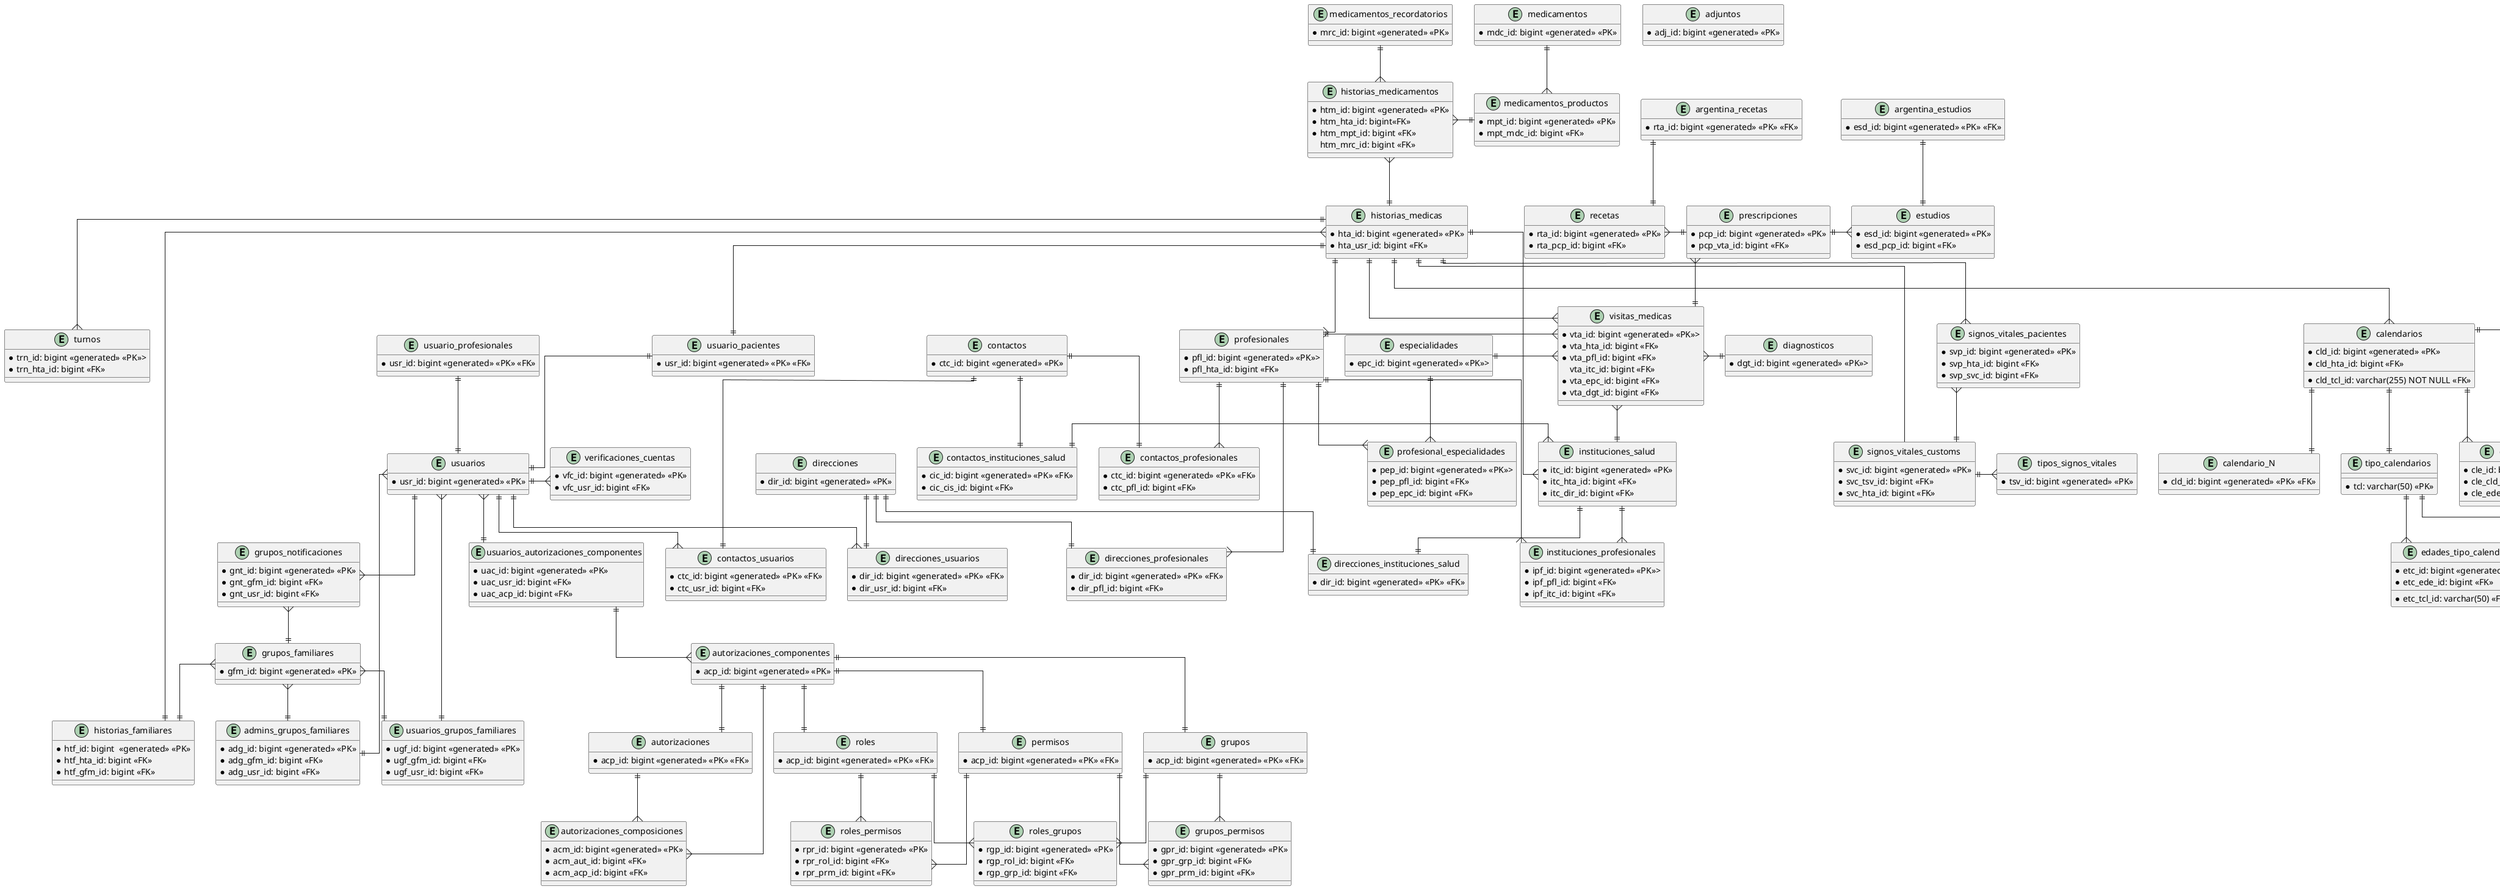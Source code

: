 @startuml

skinparam linetype ortho

entity "autorizaciones_componentes" as acp {
    *acp_id: bigint <<generated>> <<PK>>
}

entity "grupos" as grp {
    *acp_id: bigint <<generated>> <<PK>> <<FK>>
}

entity "permisos" as prm {
    *acp_id: bigint <<generated>> <<PK>> <<FK>>
}

entity "roles" as rol {
    *acp_id: bigint <<generated>> <<PK>> <<FK>>
}

entity "grupos_permisos" as gpr{
    *gpr_id: bigint <<generated>> <<PK>>
    *gpr_grp_id: bigint <<FK>>
    *gpr_prm_id: bigint <<FK>>
}

entity "roles_grupos" as rgp{
    *rgp_id: bigint <<generated>> <<PK>>
    *rgp_rol_id: bigint <<FK>>
    *rgp_grp_id: bigint <<FK>>
}

entity "roles_permisos" as rpr{
    *rpr_id: bigint <<generated>> <<PK>>
    *rpr_rol_id: bigint <<FK>>
    *rpr_prm_id: bigint <<FK>>
}

entity "autorizaciones" as aut {
    *acp_id: bigint <<generated>> <<PK>> <<FK>>
}

entity "autorizaciones_composiciones" as acm{
    *acm_id: bigint <<generated>> <<PK>>
    *acm_aut_id: bigint <<FK>>
    *acm_acp_id: bigint <<FK>>
}

entity "usuarios" as usr{
    *usr_id: bigint <<generated>> <<PK>>
}

entity "usuario_pacientes" as usr_pte {
    *usr_id: bigint <<generated>> <<PK>> <<FK>>
}

entity "usuario_profesionales" as usr_pfl {
    *usr_id: bigint <<generated>> <<PK>> <<FK>>
}

entity "usuarios_autorizaciones_componentes" as uac{
    *uac_id: bigint <<generated>> <<PK>>
    *uac_usr_id: bigint <<FK>>
    *uac_acp_id: bigint <<FK>>
}

entity "verificaciones_cuentas" as vfc{
    *vfc_id: bigint <<generated>> <<PK>>
    *vfc_usr_id: bigint <<FK>>
}

entity "grupos_familiares" as gfm{
    *gfm_id: bigint <<generated>> <<PK>>
}

entity "historias_medicas" as hta{
    *hta_id: bigint <<generated>> <<PK>>
    *hta_usr_id: bigint <<FK>>
}

entity "historias_familiares" as htf{
    *htf_id: bigint  <<generated>> <<PK>>
    *htf_hta_id: bigint <<FK>>
    *htf_gfm_id: bigint <<FK>>
}

entity "admins_grupos_familiares" as adg{
    *adg_id: bigint <<generated>> <<PK>>
    *adg_gfm_id: bigint <<FK>>
    *adg_usr_id: bigint <<FK>>
}

entity "usuarios_grupos_familiares" as ugf{
    *ugf_id: bigint <<generated>> <<PK>>
    *ugf_gfm_id: bigint <<FK>>
    *ugf_usr_id: bigint <<FK>>
}

entity "grupos_notificaciones" as gnt{
    *gnt_id: bigint <<generated>> <<PK>>
    *gnt_gfm_id: bigint <<FK>>
    *gnt_usr_id: bigint <<FK>>
}

entity "direcciones" as dir{
    *dir_id: bigint <<generated>> <<PK>>
}

entity "direcciones_instituciones_salud" as dit{
    *dir_id: bigint <<generated>> <<PK>> <<FK>>
}

entity "instituciones_salud" as itc{
    *itc_id: bigint <<generated>> <<PK>>
    *itc_hta_id: bigint <<FK>>
    *itc_dir_id: bigint <<FK>>
}

entity "profesionales" as pfl{
    *pfl_id: bigint <<generated>> <<PK>>>
    *pfl_hta_id: bigint <<FK>>
}

entity "especialidades" as epc{
    *epc_id: bigint <<generated>> <<PK>>>
}

entity "profesional_especialidades" as pep{
    *pep_id: bigint <<generated>> <<PK>>>
    *pep_pfl_id: bigint <<FK>>
    *pep_epc_id: bigint <<FK>>
}

entity "instituciones_profesionales" as ipf{
    *ipf_id: bigint <<generated>> <<PK>>>
    *ipf_pfl_id: bigint <<FK>>
    *ipf_itc_id: bigint <<FK>>
}

entity "direcciones_usuarios" as dus{
    *dir_id: bigint <<generated>> <<PK>> <<FK>>
    *dir_usr_id: bigint <<FK>>
}

entity "direcciones_profesionales" as dpr{
    *dir_id: bigint <<generated>> <<PK>> <<FK>>
    *dir_pfl_id: bigint <<FK>>
}

entity "diagnosticos" as dgt{
    *dgt_id: bigint <<generated>> <<PK>>>
}

entity "turnos" as trn{
    *trn_id: bigint <<generated>> <<PK>>>
    *trn_hta_id: bigint <<FK>>
}

entity "visitas_medicas" as vta{
    *vta_id: bigint <<generated>> <<PK>>>
    *vta_hta_id: bigint <<FK>>
    *vta_pfl_id: bigint <<FK>>
    vta_itc_id: bigint <<FK>>
    *vta_epc_id: bigint <<FK>>
    *vta_dgt_id: bigint <<FK>>
}

entity "prescripciones" as pcp{
    *pcp_id: bigint <<generated>> <<PK>>
    *pcp_vta_id: bigint <<FK>>
}

entity "recetas" as rta{
    *rta_id: bigint <<generated>> <<PK>>
    *rta_pcp_id: bigint <<FK>>
}

entity "estudios" as esd{
    *esd_id: bigint <<generated>> <<PK>>
    *esd_pcp_id: bigint <<FK>>
} 

entity "argentina_recetas" as arg_rta{
    *rta_id: bigint <<generated>> <<PK>> <<FK>>
}

entity "argentina_estudios" as arg_esd{
    *esd_id: bigint <<generated>> <<PK>> <<FK>>
}

entity "adjuntos" as adj{
    *adj_id: bigint <<generated>> <<PK>>
}

entity "contactos" as ctc{
    *ctc_id: bigint <<generated>> <<PK>>
}

entity "contactos_usuarios" as cus{
    *ctc_id: bigint <<generated>> <<PK>> <<FK>>
    *ctc_usr_id: bigint <<FK>>
}

entity "contactos_profesionales" as cpr{
    *ctc_id: bigint <<generated>> <<PK>> <<FK>>
    *ctc_pfl_id: bigint <<FK>>
}

entity "contactos_instituciones_salud" as cic{
    *cic_id: bigint <<generated>> <<PK>> <<FK>>
    *cic_cis_id: bigint <<FK>>
}

entity "tipo_calendarios" as tcl{
    *tcl: varchar(50) <<PK>>
}

entity "calendarios" as cld{
    *cld_id: bigint <<generated>> <<PK>>
    *cld_tcl_id: varchar(255) NOT NULL <<FK>>
    *cld_hta_id: bigint <<FK>>
}

entity "calendario_N" as cln{
    *cld_id: bigint <<generated>> <<PK>> <<FK>>
}

entity "vacunas" as vcn{
    *vcn_id: bigint <<generated>> <<PK>>
}

entity "vacunas_aplicadas" as vcp{
    *vcp_id: bigint <<generated>> <<PK>>
    *vcp_vcn_id: bigint <<FK>>
}

entity "vacunas_tipo_calendarios" as vtc{
    *vtc_id: bigint <<generated>> <<PK>>
    *vtc_tcl_id: bigint <<FK>>
    *vtc_vcn_id: bigint <<FK>>
}

entity "rango_edades" as ede{
    *ede_id: bigint <<generated>> <<PK>>
}

entity "vacunas_edades" as vcd{
    *vcd_id: bigint <<generated>> <<PK>>
    *vcd_vcn_id: bigint <<FK>>
    *vcd_ede_id: bigint <<FK>>
}

entity "calendarios_edades" as cle{
    *cle_id: bigint <<generated>> <<PK>>
    *cle_cld_id: bigint <<FK>>
    *cle_ede_id: bigint <<FK>>
}

entity "edades_tipo_calendarios" as etc{
    *etc_id: bigint <<generated>> <<PK>>
    *etc_ede_id: bigint <<FK>>
    *etc_tcl_id: varchar(50) <<FK>>
}

entity "calendarios_edades_vacunas" as cev{
    *cev_id: bigint <<generated>> <<PK>>
    *cev_cld_id: bigint <<FK>>
    *cev_ede_id: bigint <<FK>>
    *cev_vcn_id: bigint <<FK>>
}

entity "medicamentos" as mdc{
    *mdc_id: bigint <<generated>> <<PK>>
}

entity "medicamentos_productos" as mpt{
    *mpt_id: bigint <<generated>> <<PK>>
    *mpt_mdc_id: bigint <<FK>>
}

entity "medicamentos_recordatorios" as mrc{
    *mrc_id: bigint <<generated>> <<PK>>
}

entity "historias_medicamentos" as htm{
    *htm_id: bigint <<generated>> <<PK>>
    *htm_hta_id: bigint<<FK>>
    *htm_mpt_id: bigint <<FK>>
    htm_mrc_id: bigint <<FK>>
}

entity "tipos_signos_vitales" as tsv{
    *tsv_id: bigint <<generated>> <<PK>>
}

entity "signos_vitales_customs" as svc{
    *svc_id: bigint <<generated>> <<PK>>
    *svc_tsv_id: bigint <<FK>>
    *svc_hta_id: bigint <<FK>>
}

entity "signos_vitales_pacientes" as svp{
    *svp_id: bigint <<generated>> <<PK>>
    *svp_hta_id: bigint <<FK>>
    *svp_svc_id: bigint <<FK>>
}

usr_pte ||--|| usr
usr_pfl ||--|| usr
usr ||-right-{ vfc

usr ||--{ gnt
gfm ||-up-{ gnt

gfm }--|| adg
usr }--|| adg

hta }--|| htf
gfm }--|| htf

gfm }--|| ugf
usr }--|| ugf
usr ||--{ dus

hta ||--|| usr_pte
hta ||--{ pfl
hta ||--{ itc
hta ||-up-{ htm
hta ||-- svc
hta ||--{ svp
hta ||--{ cld
hta ||--{ trn

/'AUTORIZACIONES'/
acp ||--|| prm
acp ||--|| grp
acp ||--|| rol
acp ||--|| aut

rol ||--{ rgp
grp ||--{ rgp

rol ||--{ rpr
prm ||--{ rpr

grp ||--{ gpr
prm ||--{ gpr

aut ||--{ acm
acp ||--{ acm

usr }--|| uac
acp }-up-|| uac

/'CALENDARIOS'/
cld ||--|| cln
cld ||--|| tcl
cld ||--{ cle
ede ||--{ cle
tcl ||--{ etc
ede ||--{ etc
cev ||--|| ede
cev ||--|| vcn
cev ||--|| cld
vcn ||--{ vcp
vcn ||--{ vcd
vcn ||--{ vtc
ede ||--{ vcd
tcl ||--{ vtc

/'DIRECCIONES'/
dir ||--|| dit
dir ||--|| dus
dir ||--|| dpr

/'PRESCRIPCIONES'/
vta ||-up-{ pcp
pcp ||-left-{ rta
pcp ||-right-{ esd
arg_rta ||--|| rta
arg_esd ||--|| esd

/'PROFESIONALES'/
pfl ||--{ pep
pfl ||--{ dpr
epc ||--{ pep
pfl ||--{ ipf

/'INSTITUCION SALUD'/
itc ||--|| dit
itc ||--{ ipf

/'VISITAS MEDICAS'/
vta }--|| hta
vta }-left-|| pfl
vta }--|| itc
vta }-left-|| epc
vta }-right-|| dgt

/'CONTACTOS'/
ctc ||--|| cus
ctc ||--|| cpr
ctc ||--|| cic
cic ||-{ itc
usr ||--{ cus
pfl ||--{ cpr

/'MEDICACION'/
mpt ||-left-{ htm
mrc ||--{ htm
mdc ||--{ mpt

/'SIGNOS VITALES'/
svc ||-right-{ tsv
svc ||-up-{ svp


